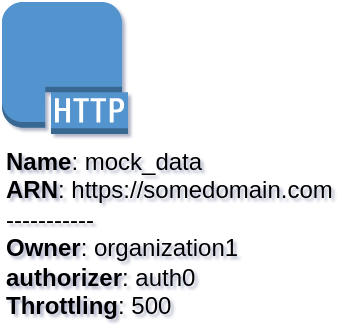 <mxfile type="MultiCloud">
	<diagram id="diagram_1" name="AWS components">
		<mxGraphModel dx="1015" dy="661" grid="1" gridSize="10" guides="1" tooltips="1" connect="1" arrows="1" fold="1" page="1" pageScale="1" pageWidth="850" pageHeight="1100" math="0" shadow="1">
			<root>
				<mxCell id="0" />
				<mxCell id="1" parent="0" />
				<mxCell id="vertex:http:https://somedomain.com" value="&lt;b&gt;Name&lt;/b&gt;: mock_data&lt;BR&gt;&lt;b&gt;ARN&lt;/b&gt;: https://somedomain.com&lt;BR&gt;-----------&lt;BR&gt;&lt;b&gt;Owner&lt;/b&gt;: organization1&lt;BR&gt;&lt;b&gt;authorizer&lt;/b&gt;: auth0&lt;BR&gt;&lt;b&gt;Throttling&lt;/b&gt;: 500" style="outlineConnect=0;dashed=0;verticalLabelPosition=bottom;verticalAlign=top;align=left;html=1;shape=mxgraph.aws3.http_protocol;fillColor=#5294CF;gradientColor=none;" parent="1" vertex="1">
					<mxGeometry width="63" height="66" as="geometry" />
				</mxCell>
			</root>
		</mxGraphModel>
	</diagram>
</mxfile>